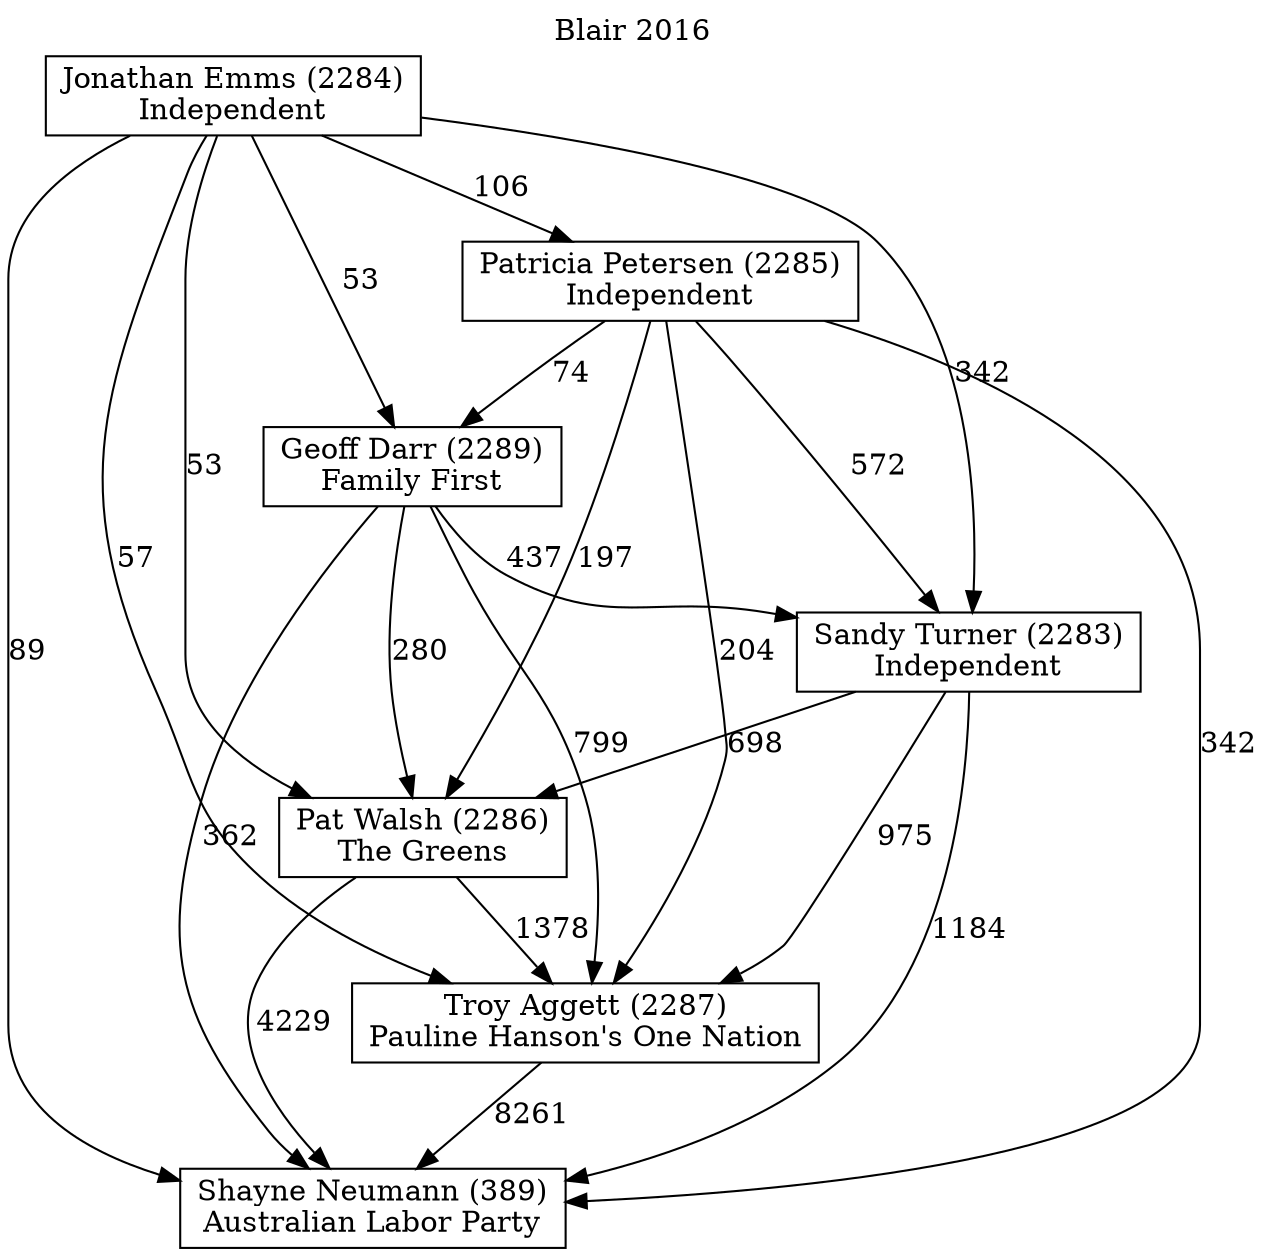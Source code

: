 // House preference flow
digraph "Shayne Neumann (389)_Blair_2016" {
	graph [label="Blair 2016" labelloc=t mclimit=10]
	node [shape=box]
	"Geoff Darr (2289)" [label="Geoff Darr (2289)
Family First"]
	"Jonathan Emms (2284)" [label="Jonathan Emms (2284)
Independent"]
	"Pat Walsh (2286)" [label="Pat Walsh (2286)
The Greens"]
	"Patricia Petersen (2285)" [label="Patricia Petersen (2285)
Independent"]
	"Sandy Turner (2283)" [label="Sandy Turner (2283)
Independent"]
	"Shayne Neumann (389)" [label="Shayne Neumann (389)
Australian Labor Party"]
	"Troy Aggett (2287)" [label="Troy Aggett (2287)
Pauline Hanson's One Nation"]
	"Geoff Darr (2289)" -> "Pat Walsh (2286)" [label=280]
	"Geoff Darr (2289)" -> "Sandy Turner (2283)" [label=437]
	"Geoff Darr (2289)" -> "Shayne Neumann (389)" [label=362]
	"Geoff Darr (2289)" -> "Troy Aggett (2287)" [label=799]
	"Jonathan Emms (2284)" -> "Geoff Darr (2289)" [label=53]
	"Jonathan Emms (2284)" -> "Pat Walsh (2286)" [label=53]
	"Jonathan Emms (2284)" -> "Patricia Petersen (2285)" [label=106]
	"Jonathan Emms (2284)" -> "Sandy Turner (2283)" [label=342]
	"Jonathan Emms (2284)" -> "Shayne Neumann (389)" [label=89]
	"Jonathan Emms (2284)" -> "Troy Aggett (2287)" [label=57]
	"Pat Walsh (2286)" -> "Shayne Neumann (389)" [label=4229]
	"Pat Walsh (2286)" -> "Troy Aggett (2287)" [label=1378]
	"Patricia Petersen (2285)" -> "Geoff Darr (2289)" [label=74]
	"Patricia Petersen (2285)" -> "Pat Walsh (2286)" [label=197]
	"Patricia Petersen (2285)" -> "Sandy Turner (2283)" [label=572]
	"Patricia Petersen (2285)" -> "Shayne Neumann (389)" [label=342]
	"Patricia Petersen (2285)" -> "Troy Aggett (2287)" [label=204]
	"Sandy Turner (2283)" -> "Pat Walsh (2286)" [label=698]
	"Sandy Turner (2283)" -> "Shayne Neumann (389)" [label=1184]
	"Sandy Turner (2283)" -> "Troy Aggett (2287)" [label=975]
	"Troy Aggett (2287)" -> "Shayne Neumann (389)" [label=8261]
}
